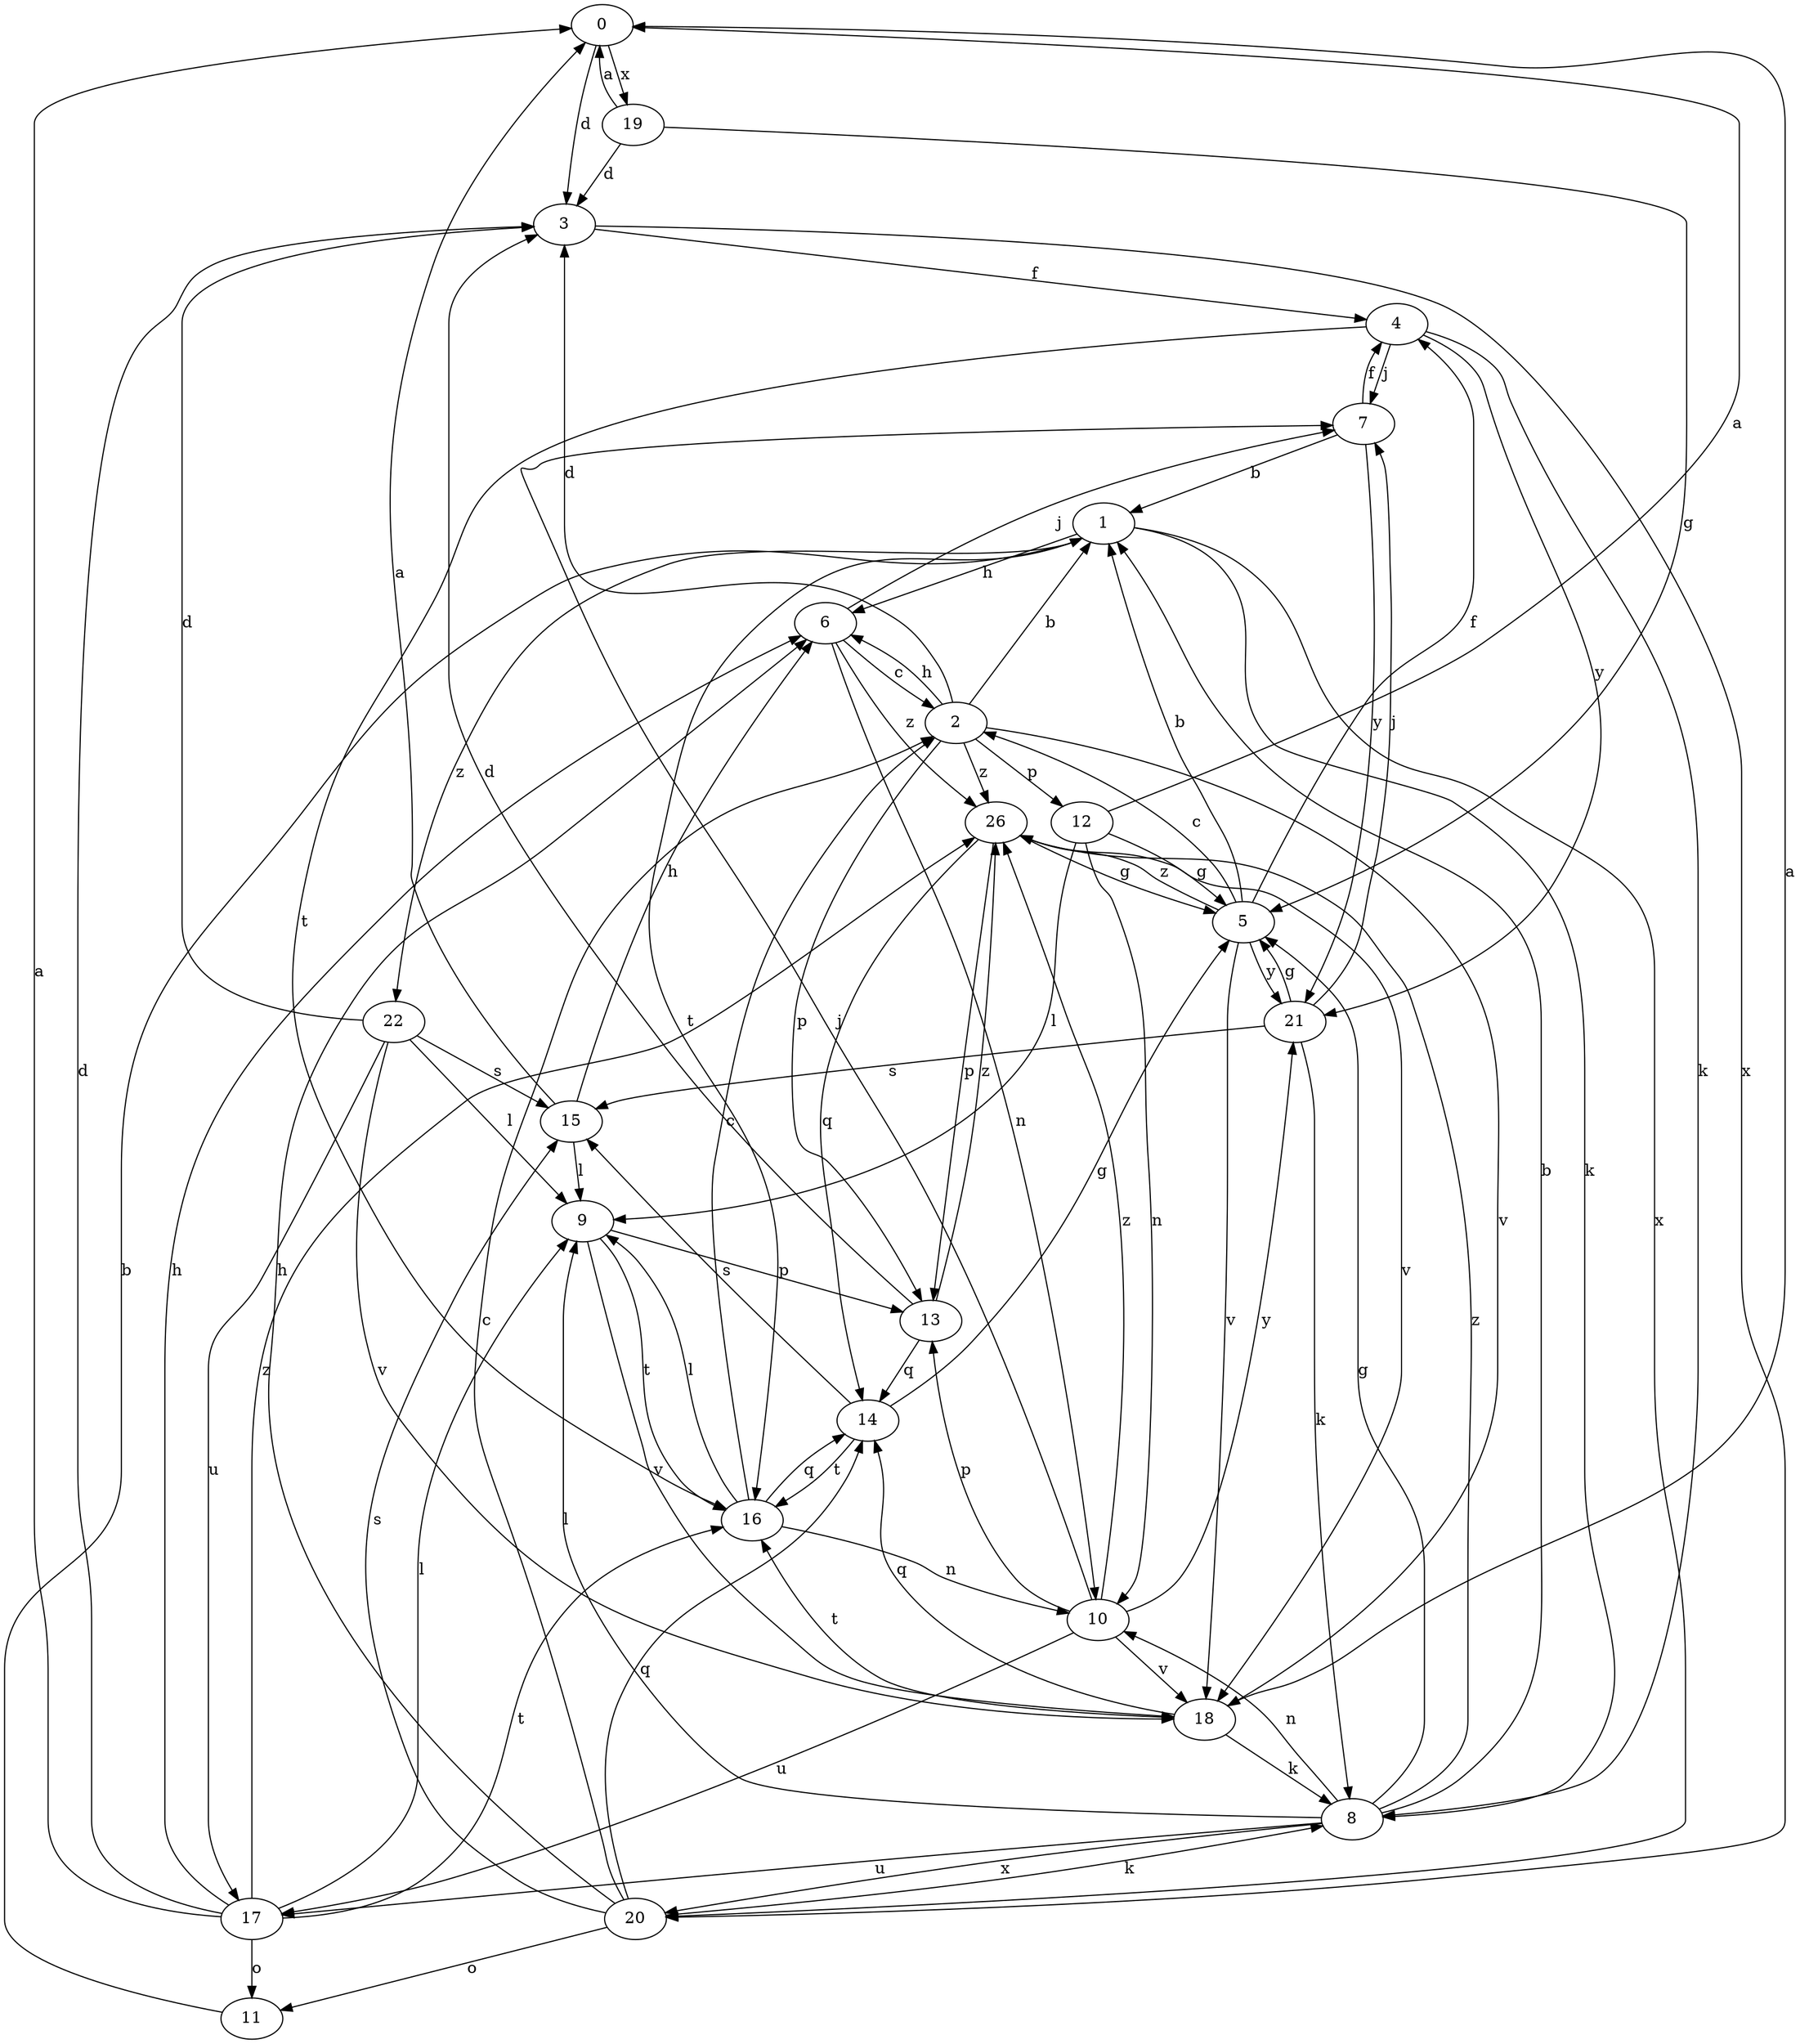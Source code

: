 strict digraph  {
0;
1;
2;
3;
4;
5;
6;
7;
8;
9;
10;
11;
12;
13;
14;
15;
16;
17;
18;
19;
20;
21;
22;
26;
0 -> 3  [label=d];
0 -> 19  [label=x];
1 -> 6  [label=h];
1 -> 8  [label=k];
1 -> 16  [label=t];
1 -> 20  [label=x];
1 -> 22  [label=z];
2 -> 1  [label=b];
2 -> 3  [label=d];
2 -> 6  [label=h];
2 -> 12  [label=p];
2 -> 13  [label=p];
2 -> 18  [label=v];
2 -> 26  [label=z];
3 -> 4  [label=f];
3 -> 20  [label=x];
4 -> 7  [label=j];
4 -> 8  [label=k];
4 -> 16  [label=t];
4 -> 21  [label=y];
5 -> 1  [label=b];
5 -> 2  [label=c];
5 -> 4  [label=f];
5 -> 18  [label=v];
5 -> 21  [label=y];
5 -> 26  [label=z];
6 -> 2  [label=c];
6 -> 7  [label=j];
6 -> 10  [label=n];
6 -> 26  [label=z];
7 -> 1  [label=b];
7 -> 4  [label=f];
7 -> 21  [label=y];
8 -> 1  [label=b];
8 -> 5  [label=g];
8 -> 9  [label=l];
8 -> 10  [label=n];
8 -> 17  [label=u];
8 -> 20  [label=x];
8 -> 26  [label=z];
9 -> 13  [label=p];
9 -> 16  [label=t];
9 -> 18  [label=v];
10 -> 7  [label=j];
10 -> 13  [label=p];
10 -> 17  [label=u];
10 -> 18  [label=v];
10 -> 21  [label=y];
10 -> 26  [label=z];
11 -> 1  [label=b];
12 -> 0  [label=a];
12 -> 5  [label=g];
12 -> 9  [label=l];
12 -> 10  [label=n];
13 -> 3  [label=d];
13 -> 14  [label=q];
13 -> 26  [label=z];
14 -> 5  [label=g];
14 -> 15  [label=s];
14 -> 16  [label=t];
15 -> 0  [label=a];
15 -> 6  [label=h];
15 -> 9  [label=l];
16 -> 2  [label=c];
16 -> 9  [label=l];
16 -> 10  [label=n];
16 -> 14  [label=q];
17 -> 0  [label=a];
17 -> 3  [label=d];
17 -> 6  [label=h];
17 -> 9  [label=l];
17 -> 11  [label=o];
17 -> 16  [label=t];
17 -> 26  [label=z];
18 -> 0  [label=a];
18 -> 8  [label=k];
18 -> 14  [label=q];
18 -> 16  [label=t];
19 -> 0  [label=a];
19 -> 3  [label=d];
19 -> 5  [label=g];
20 -> 2  [label=c];
20 -> 6  [label=h];
20 -> 8  [label=k];
20 -> 11  [label=o];
20 -> 14  [label=q];
20 -> 15  [label=s];
21 -> 5  [label=g];
21 -> 7  [label=j];
21 -> 8  [label=k];
21 -> 15  [label=s];
22 -> 3  [label=d];
22 -> 9  [label=l];
22 -> 15  [label=s];
22 -> 17  [label=u];
22 -> 18  [label=v];
26 -> 5  [label=g];
26 -> 13  [label=p];
26 -> 14  [label=q];
26 -> 18  [label=v];
}

